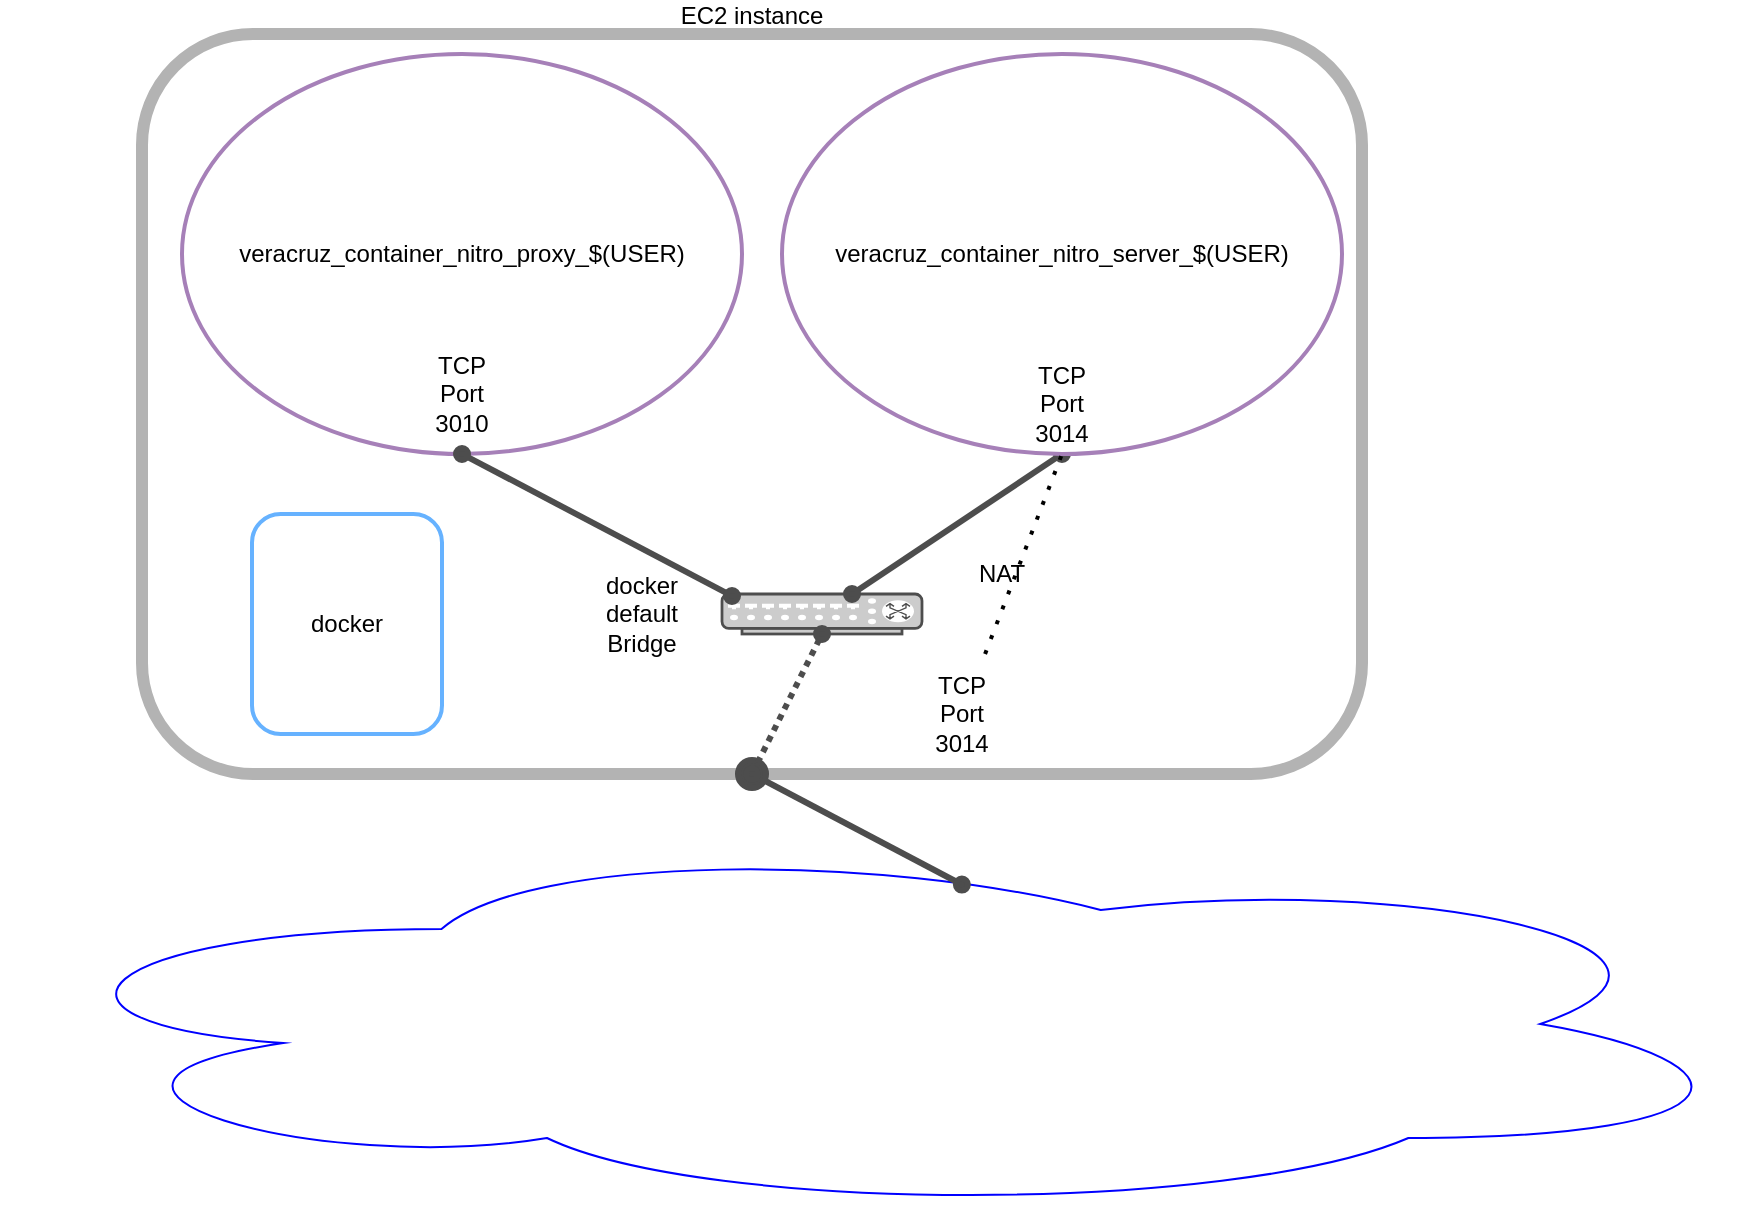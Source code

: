 <mxfile version="14.5.1" type="device"><diagram name="Page-1" id="822b0af5-4adb-64df-f703-e8dfc1f81529"><mxGraphModel dx="1331" dy="1730" grid="1" gridSize="10" guides="1" tooltips="1" connect="1" arrows="1" fold="1" page="1" pageScale="1" pageWidth="1100" pageHeight="850" background="#ffffff" math="0" shadow="0"><root><mxCell id="0"/><mxCell id="1" parent="0"/><mxCell id="iW7mLqf_ysGvHAyUjG3Q-120" value="EC2 instance" style="rounded=1;whiteSpace=wrap;html=1;labelPosition=center;verticalLabelPosition=top;align=center;verticalAlign=bottom;strokeWidth=6;strokeColor=#B3B3B3;" parent="1" vertex="1"><mxGeometry x="570" y="-410" width="610" height="370" as="geometry"/></mxCell><mxCell id="iW7mLqf_ysGvHAyUjG3Q-122" value="veracruz_container_nitro_proxy_$(USER)" style="ellipse;whiteSpace=wrap;html=1;strokeWidth=2;strokeColor=#A680B8;" parent="1" vertex="1"><mxGeometry x="590" y="-400" width="280" height="200" as="geometry"/></mxCell><mxCell id="iW7mLqf_ysGvHAyUjG3Q-127" value="" style="ellipse;shape=cloud;whiteSpace=wrap;html=1;strokeColor=#0000FF;" parent="1" vertex="1"><mxGeometry x="500" y="-10" width="879" height="190" as="geometry"/></mxCell><mxCell id="iW7mLqf_ysGvHAyUjG3Q-135" value="docker" style="rounded=1;whiteSpace=wrap;html=1;strokeWidth=2;strokeColor=#66B2FF;" parent="1" vertex="1"><mxGeometry x="625" y="-170" width="95" height="110" as="geometry"/></mxCell><mxCell id="IEoUgfOMcj0Q38pGDDQi-43" value="" style="fontColor=#0066CC;verticalAlign=top;verticalLabelPosition=bottom;labelPosition=center;align=center;html=1;outlineConnect=0;fillColor=#CCCCCC;gradientColor=none;gradientDirection=north;strokeWidth=2;shape=mxgraph.networks.switch;rounded=1;strokeColor=#4D4D4D;" parent="1" vertex="1"><mxGeometry x="860" y="-130" width="100" height="20" as="geometry"/></mxCell><mxCell id="IEoUgfOMcj0Q38pGDDQi-45" value="" style="endArrow=oval;html=1;strokeWidth=3;entryX=0.5;entryY=1;entryDx=0;entryDy=0;exitX=0.05;exitY=0.05;exitDx=0;exitDy=0;exitPerimeter=0;startArrow=oval;startFill=1;endFill=1;strokeColor=#4D4D4D;" parent="1" source="IEoUgfOMcj0Q38pGDDQi-43" target="iW7mLqf_ysGvHAyUjG3Q-122" edge="1"><mxGeometry width="50" height="50" relative="1" as="geometry"><mxPoint x="516.5" y="-130.5" as="sourcePoint"/><mxPoint x="839.5" y="-140.5" as="targetPoint"/></mxGeometry></mxCell><mxCell id="IEoUgfOMcj0Q38pGDDQi-46" value="" style="endArrow=oval;html=1;strokeWidth=3;entryX=0.5;entryY=1;entryDx=0;entryDy=0;startArrow=oval;startFill=1;endFill=1;strokeColor=#4D4D4D;" parent="1" source="IEoUgfOMcj0Q38pGDDQi-43" target="J-ikjvhrRuDNgNxk9jpo-5" edge="1"><mxGeometry width="50" height="50" relative="1" as="geometry"><mxPoint x="935" y="-90" as="sourcePoint"/><mxPoint x="1010" y="-181.5" as="targetPoint"/></mxGeometry></mxCell><mxCell id="FlpkiBIwtNe_6DigkzxH-15" value="" style="endArrow=oval;html=1;strokeWidth=3;startArrow=oval;startFill=1;endFill=1;entryX=0.5;entryY=1;entryDx=0;entryDy=0;exitX=0.546;exitY=0.133;exitDx=0;exitDy=0;exitPerimeter=0;endSize=14;strokeColor=#4D4D4D;" parent="1" source="iW7mLqf_ysGvHAyUjG3Q-127" target="iW7mLqf_ysGvHAyUjG3Q-120" edge="1"><mxGeometry width="50" height="50" relative="1" as="geometry"><mxPoint x="1010" as="sourcePoint"/><mxPoint x="1200" y="-230" as="targetPoint"/></mxGeometry></mxCell><mxCell id="Exil9P_MNxx1M8mqt-Xw-4" value="" style="endArrow=oval;html=1;strokeWidth=3;exitX=0.5;exitY=1;exitDx=0;exitDy=0;startArrow=oval;startFill=1;endFill=1;exitPerimeter=0;dashed=1;dashPattern=1 1;strokeColor=#4D4D4D;entryX=0.5;entryY=1;entryDx=0;entryDy=0;" parent="1" source="IEoUgfOMcj0Q38pGDDQi-43" edge="1" target="iW7mLqf_ysGvHAyUjG3Q-120"><mxGeometry width="50" height="50" relative="1" as="geometry"><mxPoint x="810" y="-230" as="sourcePoint"/><mxPoint x="960" y="-40" as="targetPoint"/></mxGeometry></mxCell><mxCell id="J-ikjvhrRuDNgNxk9jpo-3" value="TCP Port 3010" style="text;html=1;strokeColor=none;fillColor=none;align=center;verticalAlign=middle;whiteSpace=wrap;rounded=0;" vertex="1" parent="1"><mxGeometry x="710" y="-240" width="40" height="20" as="geometry"/></mxCell><mxCell id="J-ikjvhrRuDNgNxk9jpo-4" value="docker default Bridge" style="text;html=1;strokeColor=none;fillColor=none;align=center;verticalAlign=middle;whiteSpace=wrap;rounded=0;" vertex="1" parent="1"><mxGeometry x="800" y="-130" width="40" height="20" as="geometry"/></mxCell><mxCell id="J-ikjvhrRuDNgNxk9jpo-5" value="veracruz_container_nitro_server_$(USER)" style="ellipse;whiteSpace=wrap;html=1;strokeWidth=2;strokeColor=#A680B8;" vertex="1" parent="1"><mxGeometry x="890" y="-400" width="280" height="200" as="geometry"/></mxCell><mxCell id="J-ikjvhrRuDNgNxk9jpo-6" value="TCP Port 3014" style="text;html=1;strokeColor=none;fillColor=none;align=center;verticalAlign=middle;whiteSpace=wrap;rounded=0;" vertex="1" parent="1"><mxGeometry x="1010" y="-235" width="40" height="20" as="geometry"/></mxCell><mxCell id="J-ikjvhrRuDNgNxk9jpo-7" value="TCP Port 3014" style="text;html=1;strokeColor=none;fillColor=none;align=center;verticalAlign=middle;whiteSpace=wrap;rounded=0;" vertex="1" parent="1"><mxGeometry x="960" y="-100" width="40" height="60" as="geometry"/></mxCell><mxCell id="J-ikjvhrRuDNgNxk9jpo-8" value="" style="endArrow=none;dashed=1;html=1;dashPattern=1 3;strokeWidth=2;entryX=0.5;entryY=1;entryDx=0;entryDy=0;" edge="1" parent="1" source="J-ikjvhrRuDNgNxk9jpo-7" target="J-ikjvhrRuDNgNxk9jpo-5"><mxGeometry width="50" height="50" relative="1" as="geometry"><mxPoint x="910" y="-110" as="sourcePoint"/><mxPoint x="960" y="-160" as="targetPoint"/></mxGeometry></mxCell><mxCell id="J-ikjvhrRuDNgNxk9jpo-10" value="NAT" style="text;html=1;strokeColor=none;fillColor=none;align=center;verticalAlign=middle;whiteSpace=wrap;rounded=0;" vertex="1" parent="1"><mxGeometry x="980" y="-170" width="40" height="60" as="geometry"/></mxCell></root></mxGraphModel></diagram></mxfile>